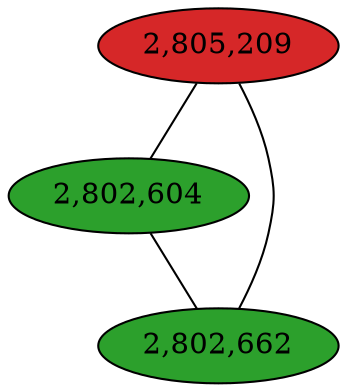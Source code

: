 graph BACTEROIDALES_cc7 {
	K = 2.0;
	overlap="prism2";	"2,805,209" [style="filled", fillcolor="#d62728", fontcolor="#000000"];
	"2,802,604" [style="filled", fillcolor="#2ca02c", fontcolor="#000000"];
	"2,802,662" [style="filled", fillcolor="#2ca02c", fontcolor="#000000"];
	"2,805,209" -- "2,802,604";
	"2,805,209" -- "2,802,662";
	"2,802,604" -- "2,802,662";
}